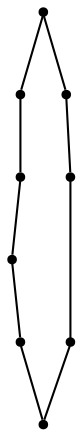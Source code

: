 graph {
  node [shape=point,comment="{\"directed\":false,\"doi\":\"10.1007/3-540-36151-0_24\",\"figure\":\"10 (1)\"}"]

  v0 [pos="850.7833480834962,2068.2248539394805"]
  v1 [pos="988.5156472524009,2018.783198462592"]
  v2 [pos="986.1614704132081,2120.1623386806914"]
  v3 [pos="984.9999745686849,1932.7457216050889"]
  v4 [pos="917.8833007812501,2120.0206862555606"]
  v5 [pos="850.7582982381185,2120.020686255561"]
  v6 [pos="916.7052110036215,1932.8467475043403"]
  v7 [pos="850.7582982381185,1932.7457216050889"]
  v8 [pos="848.4291712443035,2027.022753821479"]

  v1 -- v3 [id="-12",pos="988.5156472524009,2018.783198462592 984.9999745686849,1932.7457216050889 984.9999745686849,1932.7457216050889 984.9999745686849,1932.7457216050889"]
  v2 -- v1 [id="-13",pos="986.1614704132081,2120.1623386806914 988.5156472524009,2018.783198462592 988.5156472524009,2018.783198462592 988.5156472524009,2018.783198462592"]
  v0 -- v5 [id="-40",pos="850.7833480834962,2068.2248539394805 850.7582982381185,2120.020686255561 850.7582982381185,2120.020686255561 850.7582982381185,2120.020686255561"]
  v6 -- v3 [id="-41",pos="916.7052110036215,1932.8467475043403 984.9999745686849,1932.7457216050889 984.9999745686849,1932.7457216050889 984.9999745686849,1932.7457216050889"]
  v7 -- v6 [id="-42",pos="850.7582982381185,1932.7457216050889 916.7052110036215,1932.8467475043403 916.7052110036215,1932.8467475043403 916.7052110036215,1932.8467475043403"]
  v8 -- v7 [id="-43",pos="848.4291712443035,2027.022753821479 850.7582982381185,1932.7457216050889 850.7582982381185,1932.7457216050889 850.7582982381185,1932.7457216050889"]
  v0 -- v8 [id="-44",pos="850.7833480834962,2068.2248539394805 848.4291712443035,2027.022753821479 848.4291712443035,2027.022753821479 848.4291712443035,2027.022753821479"]
  v4 -- v2 [id="-46",pos="917.8833007812501,2120.0206862555606 986.1614704132081,2120.1623386806914 986.1614704132081,2120.1623386806914 986.1614704132081,2120.1623386806914"]
  v5 -- v4 [id="-47",pos="850.7582982381185,2120.020686255561 917.8833007812501,2120.0206862555606 917.8833007812501,2120.0206862555606 917.8833007812501,2120.0206862555606"]
}